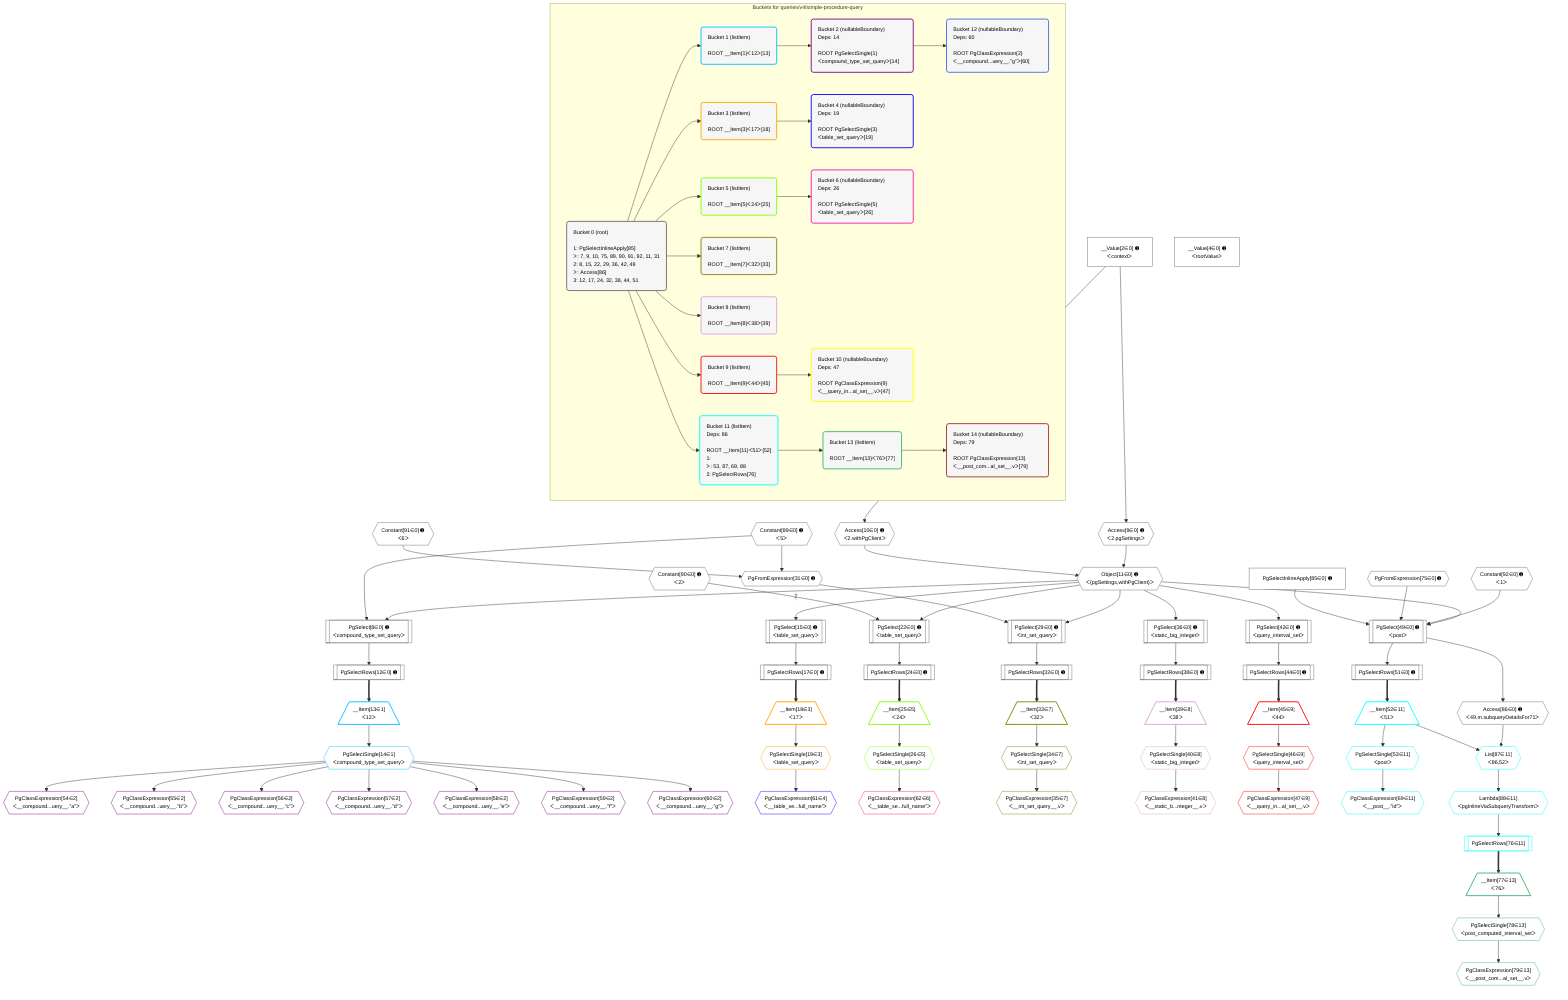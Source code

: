 %%{init: {'themeVariables': { 'fontSize': '12px'}}}%%
graph TD
    classDef path fill:#eee,stroke:#000,color:#000
    classDef plan fill:#fff,stroke-width:1px,color:#000
    classDef itemplan fill:#fff,stroke-width:2px,color:#000
    classDef unbatchedplan fill:#dff,stroke-width:1px,color:#000
    classDef sideeffectplan fill:#fcc,stroke-width:2px,color:#000
    classDef bucket fill:#f6f6f6,color:#000,stroke-width:2px,text-align:left


    %% plan dependencies
    PgSelect49[["PgSelect[49∈0] ➊<br />ᐸpostᐳ"]]:::plan
    Object11{{"Object[11∈0] ➊<br />ᐸ{pgSettings,withPgClient}ᐳ"}}:::plan
    Constant92{{"Constant[92∈0] ➊<br />ᐸ1ᐳ"}}:::plan
    PgFromExpression75{{"PgFromExpression[75∈0] ➊"}}:::plan
    PgSelectInlineApply85["PgSelectInlineApply[85∈0] ➊"]:::plan
    Object11 & Constant92 & PgFromExpression75 & PgSelectInlineApply85 --> PgSelect49
    PgSelect22[["PgSelect[22∈0] ➊<br />ᐸtable_set_queryᐳ"]]:::plan
    Constant90{{"Constant[90∈0] ➊<br />ᐸ2ᐳ"}}:::plan
    Object11 --> PgSelect22
    Constant90 -- 2 --> PgSelect22
    PgFromExpression31{{"PgFromExpression[31∈0] ➊"}}:::plan
    Constant89{{"Constant[89∈0] ➊<br />ᐸ5ᐳ"}}:::plan
    Constant91{{"Constant[91∈0] ➊<br />ᐸ6ᐳ"}}:::plan
    Constant89 & Constant91 --> PgFromExpression31
    PgSelect8[["PgSelect[8∈0] ➊<br />ᐸcompound_type_set_queryᐳ"]]:::plan
    Object11 & Constant89 --> PgSelect8
    Access9{{"Access[9∈0] ➊<br />ᐸ2.pgSettingsᐳ"}}:::plan
    Access10{{"Access[10∈0] ➊<br />ᐸ2.withPgClientᐳ"}}:::plan
    Access9 & Access10 --> Object11
    PgSelect29[["PgSelect[29∈0] ➊<br />ᐸint_set_queryᐳ"]]:::plan
    Object11 & PgFromExpression31 --> PgSelect29
    __Value2["__Value[2∈0] ➊<br />ᐸcontextᐳ"]:::plan
    __Value2 --> Access9
    __Value2 --> Access10
    PgSelectRows12[["PgSelectRows[12∈0] ➊"]]:::plan
    PgSelect8 --> PgSelectRows12
    PgSelect15[["PgSelect[15∈0] ➊<br />ᐸtable_set_queryᐳ"]]:::plan
    Object11 --> PgSelect15
    PgSelectRows17[["PgSelectRows[17∈0] ➊"]]:::plan
    PgSelect15 --> PgSelectRows17
    PgSelectRows24[["PgSelectRows[24∈0] ➊"]]:::plan
    PgSelect22 --> PgSelectRows24
    PgSelectRows32[["PgSelectRows[32∈0] ➊"]]:::plan
    PgSelect29 --> PgSelectRows32
    PgSelect36[["PgSelect[36∈0] ➊<br />ᐸstatic_big_integerᐳ"]]:::plan
    Object11 --> PgSelect36
    PgSelectRows38[["PgSelectRows[38∈0] ➊"]]:::plan
    PgSelect36 --> PgSelectRows38
    PgSelect42[["PgSelect[42∈0] ➊<br />ᐸquery_interval_setᐳ"]]:::plan
    Object11 --> PgSelect42
    PgSelectRows44[["PgSelectRows[44∈0] ➊"]]:::plan
    PgSelect42 --> PgSelectRows44
    PgSelectRows51[["PgSelectRows[51∈0] ➊"]]:::plan
    PgSelect49 --> PgSelectRows51
    Access86{{"Access[86∈0] ➊<br />ᐸ49.m.subqueryDetailsFor71ᐳ"}}:::plan
    PgSelect49 --> Access86
    __Value4["__Value[4∈0] ➊<br />ᐸrootValueᐳ"]:::plan
    __Item13[/"__Item[13∈1]<br />ᐸ12ᐳ"\]:::itemplan
    PgSelectRows12 ==> __Item13
    PgSelectSingle14{{"PgSelectSingle[14∈1]<br />ᐸcompound_type_set_queryᐳ"}}:::plan
    __Item13 --> PgSelectSingle14
    PgClassExpression54{{"PgClassExpression[54∈2]<br />ᐸ__compound...uery__.”a”ᐳ"}}:::plan
    PgSelectSingle14 --> PgClassExpression54
    PgClassExpression55{{"PgClassExpression[55∈2]<br />ᐸ__compound...uery__.”b”ᐳ"}}:::plan
    PgSelectSingle14 --> PgClassExpression55
    PgClassExpression56{{"PgClassExpression[56∈2]<br />ᐸ__compound...uery__.”c”ᐳ"}}:::plan
    PgSelectSingle14 --> PgClassExpression56
    PgClassExpression57{{"PgClassExpression[57∈2]<br />ᐸ__compound...uery__.”d”ᐳ"}}:::plan
    PgSelectSingle14 --> PgClassExpression57
    PgClassExpression58{{"PgClassExpression[58∈2]<br />ᐸ__compound...uery__.”e”ᐳ"}}:::plan
    PgSelectSingle14 --> PgClassExpression58
    PgClassExpression59{{"PgClassExpression[59∈2]<br />ᐸ__compound...uery__.”f”ᐳ"}}:::plan
    PgSelectSingle14 --> PgClassExpression59
    PgClassExpression60{{"PgClassExpression[60∈2]<br />ᐸ__compound...uery__.”g”ᐳ"}}:::plan
    PgSelectSingle14 --> PgClassExpression60
    __Item18[/"__Item[18∈3]<br />ᐸ17ᐳ"\]:::itemplan
    PgSelectRows17 ==> __Item18
    PgSelectSingle19{{"PgSelectSingle[19∈3]<br />ᐸtable_set_queryᐳ"}}:::plan
    __Item18 --> PgSelectSingle19
    PgClassExpression61{{"PgClassExpression[61∈4]<br />ᐸ__table_se...full_name”ᐳ"}}:::plan
    PgSelectSingle19 --> PgClassExpression61
    __Item25[/"__Item[25∈5]<br />ᐸ24ᐳ"\]:::itemplan
    PgSelectRows24 ==> __Item25
    PgSelectSingle26{{"PgSelectSingle[26∈5]<br />ᐸtable_set_queryᐳ"}}:::plan
    __Item25 --> PgSelectSingle26
    PgClassExpression62{{"PgClassExpression[62∈6]<br />ᐸ__table_se...full_name”ᐳ"}}:::plan
    PgSelectSingle26 --> PgClassExpression62
    __Item33[/"__Item[33∈7]<br />ᐸ32ᐳ"\]:::itemplan
    PgSelectRows32 ==> __Item33
    PgSelectSingle34{{"PgSelectSingle[34∈7]<br />ᐸint_set_queryᐳ"}}:::plan
    __Item33 --> PgSelectSingle34
    PgClassExpression35{{"PgClassExpression[35∈7]<br />ᐸ__int_set_query__.vᐳ"}}:::plan
    PgSelectSingle34 --> PgClassExpression35
    __Item39[/"__Item[39∈8]<br />ᐸ38ᐳ"\]:::itemplan
    PgSelectRows38 ==> __Item39
    PgSelectSingle40{{"PgSelectSingle[40∈8]<br />ᐸstatic_big_integerᐳ"}}:::plan
    __Item39 --> PgSelectSingle40
    PgClassExpression41{{"PgClassExpression[41∈8]<br />ᐸ__static_b...nteger__.vᐳ"}}:::plan
    PgSelectSingle40 --> PgClassExpression41
    __Item45[/"__Item[45∈9]<br />ᐸ44ᐳ"\]:::itemplan
    PgSelectRows44 ==> __Item45
    PgSelectSingle46{{"PgSelectSingle[46∈9]<br />ᐸquery_interval_setᐳ"}}:::plan
    __Item45 --> PgSelectSingle46
    PgClassExpression47{{"PgClassExpression[47∈9]<br />ᐸ__query_in...al_set__.vᐳ"}}:::plan
    PgSelectSingle46 --> PgClassExpression47
    List87{{"List[87∈11]<br />ᐸ86,52ᐳ"}}:::plan
    __Item52[/"__Item[52∈11]<br />ᐸ51ᐳ"\]:::itemplan
    Access86 & __Item52 --> List87
    PgSelectRows51 ==> __Item52
    PgSelectSingle53{{"PgSelectSingle[53∈11]<br />ᐸpostᐳ"}}:::plan
    __Item52 --> PgSelectSingle53
    PgClassExpression69{{"PgClassExpression[69∈11]<br />ᐸ__post__.”id”ᐳ"}}:::plan
    PgSelectSingle53 --> PgClassExpression69
    PgSelectRows76[["PgSelectRows[76∈11]"]]:::plan
    Lambda88{{"Lambda[88∈11]<br />ᐸpgInlineViaSubqueryTransformᐳ"}}:::plan
    Lambda88 --> PgSelectRows76
    List87 --> Lambda88
    __Item77[/"__Item[77∈13]<br />ᐸ76ᐳ"\]:::itemplan
    PgSelectRows76 ==> __Item77
    PgSelectSingle78{{"PgSelectSingle[78∈13]<br />ᐸpost_computed_interval_setᐳ"}}:::plan
    __Item77 --> PgSelectSingle78
    PgClassExpression79{{"PgClassExpression[79∈13]<br />ᐸ__post_com...al_set__.vᐳ"}}:::plan
    PgSelectSingle78 --> PgClassExpression79

    %% define steps

    subgraph "Buckets for queries/v4/simple-procedure-query"
    Bucket0("Bucket 0 (root)<br /><br />1: PgSelectInlineApply[85]<br />ᐳ: 7, 9, 10, 75, 89, 90, 91, 92, 11, 31<br />2: 8, 15, 22, 29, 36, 42, 49<br />ᐳ: Access[86]<br />3: 12, 17, 24, 32, 38, 44, 51"):::bucket
    classDef bucket0 stroke:#696969
    class Bucket0,__Value2,__Value4,PgSelect8,Access9,Access10,Object11,PgSelectRows12,PgSelect15,PgSelectRows17,PgSelect22,PgSelectRows24,PgSelect29,PgFromExpression31,PgSelectRows32,PgSelect36,PgSelectRows38,PgSelect42,PgSelectRows44,PgSelect49,PgSelectRows51,PgFromExpression75,PgSelectInlineApply85,Access86,Constant89,Constant90,Constant91,Constant92 bucket0
    Bucket1("Bucket 1 (listItem)<br /><br />ROOT __Item{1}ᐸ12ᐳ[13]"):::bucket
    classDef bucket1 stroke:#00bfff
    class Bucket1,__Item13,PgSelectSingle14 bucket1
    Bucket2("Bucket 2 (nullableBoundary)<br />Deps: 14<br /><br />ROOT PgSelectSingle{1}ᐸcompound_type_set_queryᐳ[14]"):::bucket
    classDef bucket2 stroke:#7f007f
    class Bucket2,PgClassExpression54,PgClassExpression55,PgClassExpression56,PgClassExpression57,PgClassExpression58,PgClassExpression59,PgClassExpression60 bucket2
    Bucket3("Bucket 3 (listItem)<br /><br />ROOT __Item{3}ᐸ17ᐳ[18]"):::bucket
    classDef bucket3 stroke:#ffa500
    class Bucket3,__Item18,PgSelectSingle19 bucket3
    Bucket4("Bucket 4 (nullableBoundary)<br />Deps: 19<br /><br />ROOT PgSelectSingle{3}ᐸtable_set_queryᐳ[19]"):::bucket
    classDef bucket4 stroke:#0000ff
    class Bucket4,PgClassExpression61 bucket4
    Bucket5("Bucket 5 (listItem)<br /><br />ROOT __Item{5}ᐸ24ᐳ[25]"):::bucket
    classDef bucket5 stroke:#7fff00
    class Bucket5,__Item25,PgSelectSingle26 bucket5
    Bucket6("Bucket 6 (nullableBoundary)<br />Deps: 26<br /><br />ROOT PgSelectSingle{5}ᐸtable_set_queryᐳ[26]"):::bucket
    classDef bucket6 stroke:#ff1493
    class Bucket6,PgClassExpression62 bucket6
    Bucket7("Bucket 7 (listItem)<br /><br />ROOT __Item{7}ᐸ32ᐳ[33]"):::bucket
    classDef bucket7 stroke:#808000
    class Bucket7,__Item33,PgSelectSingle34,PgClassExpression35 bucket7
    Bucket8("Bucket 8 (listItem)<br /><br />ROOT __Item{8}ᐸ38ᐳ[39]"):::bucket
    classDef bucket8 stroke:#dda0dd
    class Bucket8,__Item39,PgSelectSingle40,PgClassExpression41 bucket8
    Bucket9("Bucket 9 (listItem)<br /><br />ROOT __Item{9}ᐸ44ᐳ[45]"):::bucket
    classDef bucket9 stroke:#ff0000
    class Bucket9,__Item45,PgSelectSingle46,PgClassExpression47 bucket9
    Bucket10("Bucket 10 (nullableBoundary)<br />Deps: 47<br /><br />ROOT PgClassExpression{9}ᐸ__query_in...al_set__.vᐳ[47]"):::bucket
    classDef bucket10 stroke:#ffff00
    class Bucket10 bucket10
    Bucket11("Bucket 11 (listItem)<br />Deps: 86<br /><br />ROOT __Item{11}ᐸ51ᐳ[52]<br />1: <br />ᐳ: 53, 87, 69, 88<br />2: PgSelectRows[76]"):::bucket
    classDef bucket11 stroke:#00ffff
    class Bucket11,__Item52,PgSelectSingle53,PgClassExpression69,PgSelectRows76,List87,Lambda88 bucket11
    Bucket12("Bucket 12 (nullableBoundary)<br />Deps: 60<br /><br />ROOT PgClassExpression{2}ᐸ__compound...uery__.”g”ᐳ[60]"):::bucket
    classDef bucket12 stroke:#4169e1
    class Bucket12 bucket12
    Bucket13("Bucket 13 (listItem)<br /><br />ROOT __Item{13}ᐸ76ᐳ[77]"):::bucket
    classDef bucket13 stroke:#3cb371
    class Bucket13,__Item77,PgSelectSingle78,PgClassExpression79 bucket13
    Bucket14("Bucket 14 (nullableBoundary)<br />Deps: 79<br /><br />ROOT PgClassExpression{13}ᐸ__post_com...al_set__.vᐳ[79]"):::bucket
    classDef bucket14 stroke:#a52a2a
    class Bucket14 bucket14
    Bucket0 --> Bucket1 & Bucket3 & Bucket5 & Bucket7 & Bucket8 & Bucket9 & Bucket11
    Bucket1 --> Bucket2
    Bucket2 --> Bucket12
    Bucket3 --> Bucket4
    Bucket5 --> Bucket6
    Bucket9 --> Bucket10
    Bucket11 --> Bucket13
    Bucket13 --> Bucket14
    end